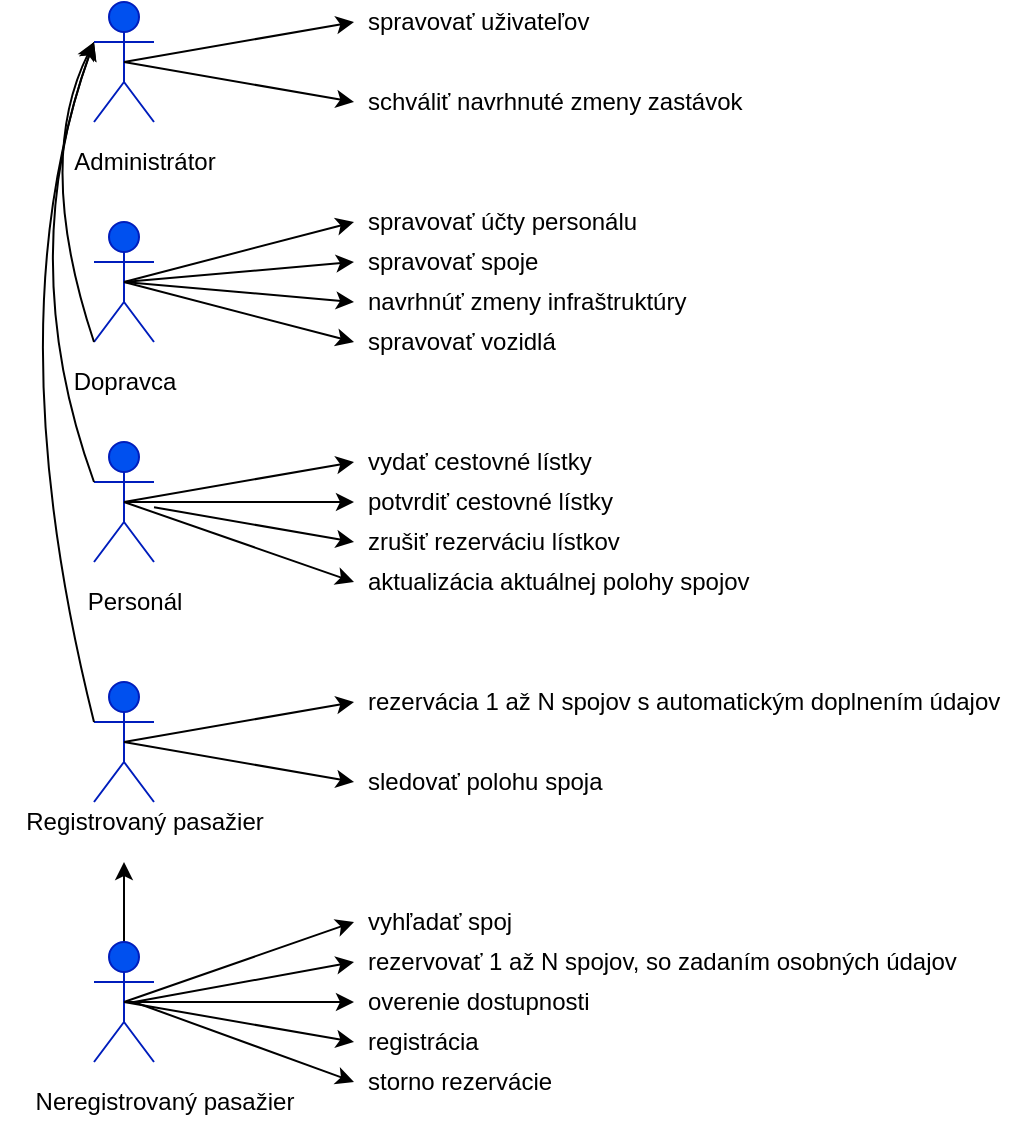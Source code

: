 <mxfile>
    <diagram id="4iMKoLZqdIBUcvshWCB1" name="Page-1">
        <mxGraphModel dx="1104" dy="727" grid="1" gridSize="10" guides="1" tooltips="1" connect="1" arrows="1" fold="1" page="1" pageScale="1" pageWidth="827" pageHeight="1169" math="0" shadow="0">
            <root>
                <mxCell id="0"/>
                <mxCell id="1" parent="0"/>
                <mxCell id="2" value="&amp;nbsp; &amp;nbsp; &amp;nbsp;administrator" style="shape=umlActor;verticalLabelPosition=bottom;verticalAlign=top;html=1;outlineConnect=0;fillColor=#0050ef;strokeColor=#001DBC;fontColor=#ffffff;" parent="1" vertex="1">
                    <mxGeometry x="70" y="150" width="30" height="60" as="geometry"/>
                </mxCell>
                <mxCell id="3" value="&amp;nbsp; &amp;nbsp; dopravca" style="shape=umlActor;verticalLabelPosition=bottom;verticalAlign=top;html=1;outlineConnect=0;fillColor=#0050ef;strokeColor=#001DBC;fontColor=#ffffff;" parent="1" vertex="1">
                    <mxGeometry x="70" y="260" width="30" height="60" as="geometry"/>
                </mxCell>
                <mxCell id="4" value="&amp;nbsp; &amp;nbsp; personal" style="shape=umlActor;verticalLabelPosition=bottom;verticalAlign=top;html=1;outlineConnect=0;fillColor=#0050ef;strokeColor=#001DBC;fontColor=#ffffff;" parent="1" vertex="1">
                    <mxGeometry x="70" y="370" width="30" height="60" as="geometry"/>
                </mxCell>
                <mxCell id="5" value="&amp;nbsp; &amp;nbsp; cestujúci" style="shape=umlActor;verticalLabelPosition=bottom;verticalAlign=top;html=1;outlineConnect=0;fillColor=#0050ef;strokeColor=#001DBC;fontColor=#ffffff;" parent="1" vertex="1">
                    <mxGeometry x="70" y="490" width="30" height="60" as="geometry"/>
                </mxCell>
                <mxCell id="20" style="edgeStyle=orthogonalEdgeStyle;rounded=0;orthogonalLoop=1;jettySize=auto;html=1;" parent="1" source="8" edge="1">
                    <mxGeometry relative="1" as="geometry">
                        <mxPoint x="85" y="580" as="targetPoint"/>
                    </mxGeometry>
                </mxCell>
                <mxCell id="8" value="neregistrovaný užívateľ" style="shape=umlActor;verticalLabelPosition=bottom;verticalAlign=top;html=1;outlineConnect=0;fillColor=#0050ef;strokeColor=#001DBC;fontColor=#ffffff;" parent="1" vertex="1">
                    <mxGeometry x="70" y="620" width="30" height="60" as="geometry"/>
                </mxCell>
                <mxCell id="11" value="" style="endArrow=classic;html=1;exitX=0.5;exitY=0.5;exitDx=0;exitDy=0;exitPerimeter=0;" parent="1" source="8" edge="1">
                    <mxGeometry width="50" height="50" relative="1" as="geometry">
                        <mxPoint x="150" y="660" as="sourcePoint"/>
                        <mxPoint x="200" y="610" as="targetPoint"/>
                    </mxGeometry>
                </mxCell>
                <mxCell id="12" value="&lt;div&gt;&lt;span&gt;vyhľadať spoj&lt;/span&gt;&lt;span style=&quot;white-space: pre&quot;&gt;&#9;&lt;/span&gt;&lt;/div&gt;" style="text;html=1;align=left;verticalAlign=middle;resizable=0;points=[];autosize=1;strokeColor=none;" parent="1" vertex="1">
                    <mxGeometry x="205" y="600" width="100" height="20" as="geometry"/>
                </mxCell>
                <mxCell id="13" value="" style="endArrow=classic;html=1;" parent="1" edge="1">
                    <mxGeometry width="50" height="50" relative="1" as="geometry">
                        <mxPoint x="90" y="650" as="sourcePoint"/>
                        <mxPoint x="200" y="630" as="targetPoint"/>
                    </mxGeometry>
                </mxCell>
                <mxCell id="14" value="rezervovať 1 až N spojov, so zadaním osobných údajov" style="text;html=1;align=left;verticalAlign=middle;resizable=0;points=[];autosize=1;strokeColor=none;" parent="1" vertex="1">
                    <mxGeometry x="205" y="620" width="310" height="20" as="geometry"/>
                </mxCell>
                <mxCell id="15" value="" style="endArrow=classic;html=1;exitX=0.5;exitY=0.5;exitDx=0;exitDy=0;exitPerimeter=0;" parent="1" source="8" edge="1">
                    <mxGeometry width="50" height="50" relative="1" as="geometry">
                        <mxPoint x="190" y="720" as="sourcePoint"/>
                        <mxPoint x="200" y="650" as="targetPoint"/>
                    </mxGeometry>
                </mxCell>
                <mxCell id="16" value="overenie dostupnosti" style="text;html=1;align=left;verticalAlign=middle;resizable=0;points=[];autosize=1;strokeColor=none;" parent="1" vertex="1">
                    <mxGeometry x="205" y="640" width="130" height="20" as="geometry"/>
                </mxCell>
                <mxCell id="17" value="" style="endArrow=classic;html=1;exitX=0.5;exitY=0.5;exitDx=0;exitDy=0;exitPerimeter=0;" parent="1" source="8" edge="1">
                    <mxGeometry width="50" height="50" relative="1" as="geometry">
                        <mxPoint x="230" y="730" as="sourcePoint"/>
                        <mxPoint x="200" y="670" as="targetPoint"/>
                    </mxGeometry>
                </mxCell>
                <mxCell id="18" value="registrácia" style="text;html=1;align=left;verticalAlign=middle;resizable=0;points=[];autosize=1;strokeColor=none;" parent="1" vertex="1">
                    <mxGeometry x="205" y="660" width="70" height="20" as="geometry"/>
                </mxCell>
                <mxCell id="19" value="" style="endArrow=classic;html=1;exitX=0.5;exitY=0.5;exitDx=0;exitDy=0;exitPerimeter=0;" parent="1" source="5" edge="1">
                    <mxGeometry width="50" height="50" relative="1" as="geometry">
                        <mxPoint x="160" y="550" as="sourcePoint"/>
                        <mxPoint x="200" y="500" as="targetPoint"/>
                    </mxGeometry>
                </mxCell>
                <mxCell id="21" value="rezervácia 1 až N spojov s automatickým doplnením údajov" style="text;html=1;align=left;verticalAlign=middle;resizable=0;points=[];autosize=1;strokeColor=none;" parent="1" vertex="1">
                    <mxGeometry x="205" y="490" width="330" height="20" as="geometry"/>
                </mxCell>
                <mxCell id="22" value="" style="endArrow=classic;html=1;exitX=0.5;exitY=0.5;exitDx=0;exitDy=0;exitPerimeter=0;" parent="1" source="5" edge="1">
                    <mxGeometry width="50" height="50" relative="1" as="geometry">
                        <mxPoint x="130" y="570" as="sourcePoint"/>
                        <mxPoint x="200" y="540" as="targetPoint"/>
                    </mxGeometry>
                </mxCell>
                <mxCell id="23" value="sledovať polohu spoja" style="text;html=1;align=left;verticalAlign=middle;resizable=0;points=[];autosize=1;strokeColor=none;" parent="1" vertex="1">
                    <mxGeometry x="205" y="530" width="130" height="20" as="geometry"/>
                </mxCell>
                <mxCell id="24" value="" style="endArrow=classic;html=1;exitX=0.5;exitY=0.5;exitDx=0;exitDy=0;exitPerimeter=0;" parent="1" source="4" edge="1">
                    <mxGeometry width="50" height="50" relative="1" as="geometry">
                        <mxPoint x="140" y="430" as="sourcePoint"/>
                        <mxPoint x="200" y="380" as="targetPoint"/>
                    </mxGeometry>
                </mxCell>
                <mxCell id="25" value="vydať cestovné lístky" style="text;html=1;align=left;verticalAlign=middle;resizable=0;points=[];autosize=1;strokeColor=none;" parent="1" vertex="1">
                    <mxGeometry x="205" y="370" width="130" height="20" as="geometry"/>
                </mxCell>
                <mxCell id="26" value="" style="endArrow=classic;html=1;exitX=0.5;exitY=0.5;exitDx=0;exitDy=0;exitPerimeter=0;" parent="1" source="4" edge="1">
                    <mxGeometry width="50" height="50" relative="1" as="geometry">
                        <mxPoint x="130" y="450" as="sourcePoint"/>
                        <mxPoint x="200" y="400" as="targetPoint"/>
                    </mxGeometry>
                </mxCell>
                <mxCell id="27" value="potvrdiť cestovné lístky" style="text;html=1;align=left;verticalAlign=middle;resizable=0;points=[];autosize=1;strokeColor=none;" parent="1" vertex="1">
                    <mxGeometry x="205" y="390" width="140" height="20" as="geometry"/>
                </mxCell>
                <mxCell id="28" value="" style="endArrow=classic;html=1;" parent="1" source="4" edge="1">
                    <mxGeometry width="50" height="50" relative="1" as="geometry">
                        <mxPoint x="140" y="460" as="sourcePoint"/>
                        <mxPoint x="200" y="420" as="targetPoint"/>
                    </mxGeometry>
                </mxCell>
                <mxCell id="29" value="zrušiť rezerváciu lístkov" style="text;html=1;align=left;verticalAlign=middle;resizable=0;points=[];autosize=1;strokeColor=none;" parent="1" vertex="1">
                    <mxGeometry x="205" y="410" width="140" height="20" as="geometry"/>
                </mxCell>
                <mxCell id="31" value="spravovať spoje" style="text;html=1;align=left;verticalAlign=middle;resizable=0;points=[];autosize=1;strokeColor=none;" parent="1" vertex="1">
                    <mxGeometry x="205" y="270" width="100" height="20" as="geometry"/>
                </mxCell>
                <mxCell id="32" value="" style="endArrow=classic;html=1;exitX=0.5;exitY=0.5;exitDx=0;exitDy=0;exitPerimeter=0;" parent="1" source="3" edge="1">
                    <mxGeometry width="50" height="50" relative="1" as="geometry">
                        <mxPoint x="100" y="340" as="sourcePoint"/>
                        <mxPoint x="200" y="260" as="targetPoint"/>
                    </mxGeometry>
                </mxCell>
                <mxCell id="33" value="spravovať účty personálu" style="text;html=1;align=left;verticalAlign=middle;resizable=0;points=[];autosize=1;strokeColor=none;" parent="1" vertex="1">
                    <mxGeometry x="205" y="250" width="150" height="20" as="geometry"/>
                </mxCell>
                <mxCell id="34" value="" style="endArrow=classic;html=1;exitX=0.5;exitY=0.5;exitDx=0;exitDy=0;exitPerimeter=0;" parent="1" source="3" edge="1">
                    <mxGeometry width="50" height="50" relative="1" as="geometry">
                        <mxPoint x="120" y="340" as="sourcePoint"/>
                        <mxPoint x="200" y="280" as="targetPoint"/>
                    </mxGeometry>
                </mxCell>
                <mxCell id="35" value="" style="endArrow=classic;html=1;exitX=0.5;exitY=0.5;exitDx=0;exitDy=0;exitPerimeter=0;" parent="1" source="3" edge="1">
                    <mxGeometry width="50" height="50" relative="1" as="geometry">
                        <mxPoint x="140" y="340" as="sourcePoint"/>
                        <mxPoint x="200" y="300" as="targetPoint"/>
                    </mxGeometry>
                </mxCell>
                <mxCell id="36" value="" style="endArrow=classic;html=1;exitX=0.5;exitY=0.5;exitDx=0;exitDy=0;exitPerimeter=0;" parent="1" source="4" edge="1">
                    <mxGeometry width="50" height="50" relative="1" as="geometry">
                        <mxPoint x="130" y="480" as="sourcePoint"/>
                        <mxPoint x="200" y="440" as="targetPoint"/>
                    </mxGeometry>
                </mxCell>
                <mxCell id="37" value="aktualizácia aktuálnej polohy spojov" style="text;html=1;align=left;verticalAlign=middle;resizable=0;points=[];autosize=1;strokeColor=none;" parent="1" vertex="1">
                    <mxGeometry x="205" y="430" width="210" height="20" as="geometry"/>
                </mxCell>
                <mxCell id="38" value="navrhnúť zmeny infraštruktúry" style="text;html=1;align=left;verticalAlign=middle;resizable=0;points=[];autosize=1;strokeColor=none;" parent="1" vertex="1">
                    <mxGeometry x="205" y="290" width="170" height="20" as="geometry"/>
                </mxCell>
                <mxCell id="39" value="" style="endArrow=classic;html=1;exitX=0.5;exitY=0.5;exitDx=0;exitDy=0;exitPerimeter=0;" parent="1" source="3" edge="1">
                    <mxGeometry width="50" height="50" relative="1" as="geometry">
                        <mxPoint x="140" y="360" as="sourcePoint"/>
                        <mxPoint x="200" y="320" as="targetPoint"/>
                    </mxGeometry>
                </mxCell>
                <mxCell id="40" value="spravovať vozidlá" style="text;html=1;align=left;verticalAlign=middle;resizable=0;points=[];autosize=1;strokeColor=none;" parent="1" vertex="1">
                    <mxGeometry x="205" y="310" width="110" height="20" as="geometry"/>
                </mxCell>
                <mxCell id="41" value="" style="curved=1;endArrow=classic;html=1;" parent="1" edge="1">
                    <mxGeometry width="50" height="50" relative="1" as="geometry">
                        <mxPoint x="70" y="390" as="sourcePoint"/>
                        <mxPoint x="70" y="170" as="targetPoint"/>
                        <Array as="points">
                            <mxPoint x="30" y="280"/>
                        </Array>
                    </mxGeometry>
                </mxCell>
                <mxCell id="43" value="" style="curved=1;endArrow=classic;html=1;" parent="1" edge="1">
                    <mxGeometry width="50" height="50" relative="1" as="geometry">
                        <mxPoint x="70" y="510" as="sourcePoint"/>
                        <mxPoint x="70" y="170" as="targetPoint"/>
                        <Array as="points">
                            <mxPoint x="20" y="310"/>
                        </Array>
                    </mxGeometry>
                </mxCell>
                <mxCell id="44" value="" style="curved=1;endArrow=classic;html=1;entryX=0;entryY=0.333;entryDx=0;entryDy=0;entryPerimeter=0;exitX=0;exitY=1;exitDx=0;exitDy=0;exitPerimeter=0;" parent="1" source="3" target="2" edge="1">
                    <mxGeometry width="50" height="50" relative="1" as="geometry">
                        <mxPoint x="10" y="250" as="sourcePoint"/>
                        <mxPoint x="60" y="200" as="targetPoint"/>
                        <Array as="points">
                            <mxPoint x="40" y="230"/>
                        </Array>
                    </mxGeometry>
                </mxCell>
                <mxCell id="45" value="" style="endArrow=classic;html=1;exitX=0.5;exitY=0.5;exitDx=0;exitDy=0;exitPerimeter=0;" parent="1" source="2" edge="1">
                    <mxGeometry width="50" height="50" relative="1" as="geometry">
                        <mxPoint x="130" y="190" as="sourcePoint"/>
                        <mxPoint x="200" y="160" as="targetPoint"/>
                    </mxGeometry>
                </mxCell>
                <mxCell id="46" value="spravovať uživateľov" style="text;html=1;align=left;verticalAlign=middle;resizable=0;points=[];autosize=1;strokeColor=none;" parent="1" vertex="1">
                    <mxGeometry x="205" y="150" width="130" height="20" as="geometry"/>
                </mxCell>
                <mxCell id="47" value="" style="endArrow=classic;html=1;exitX=0.5;exitY=0.5;exitDx=0;exitDy=0;exitPerimeter=0;" parent="1" source="2" edge="1">
                    <mxGeometry width="50" height="50" relative="1" as="geometry">
                        <mxPoint x="100" y="170" as="sourcePoint"/>
                        <mxPoint x="200" y="200" as="targetPoint"/>
                    </mxGeometry>
                </mxCell>
                <mxCell id="48" value="schváliť navrhnuté zmeny zastávok" style="text;html=1;align=left;verticalAlign=middle;resizable=0;points=[];autosize=1;strokeColor=none;" parent="1" vertex="1">
                    <mxGeometry x="205" y="190" width="200" height="20" as="geometry"/>
                </mxCell>
                <mxCell id="49" value="" style="endArrow=classic;html=1;" parent="1" edge="1">
                    <mxGeometry width="50" height="50" relative="1" as="geometry">
                        <mxPoint x="90" y="650" as="sourcePoint"/>
                        <mxPoint x="200" y="690" as="targetPoint"/>
                    </mxGeometry>
                </mxCell>
                <mxCell id="51" value="storno rezervácie" style="text;html=1;align=left;verticalAlign=middle;resizable=0;points=[];autosize=1;strokeColor=none;" parent="1" vertex="1">
                    <mxGeometry x="205" y="680" width="110" height="20" as="geometry"/>
                </mxCell>
                <mxCell id="52" value="Administrátor" style="text;html=1;align=center;verticalAlign=middle;resizable=0;points=[];autosize=1;strokeColor=none;" vertex="1" parent="1">
                    <mxGeometry x="50" y="220" width="90" height="20" as="geometry"/>
                </mxCell>
                <mxCell id="53" value="Dopravca" style="text;html=1;align=center;verticalAlign=middle;resizable=0;points=[];autosize=1;strokeColor=none;" vertex="1" parent="1">
                    <mxGeometry x="50" y="330" width="70" height="20" as="geometry"/>
                </mxCell>
                <mxCell id="54" value="Personál" style="text;html=1;align=center;verticalAlign=middle;resizable=0;points=[];autosize=1;strokeColor=none;" vertex="1" parent="1">
                    <mxGeometry x="60" y="440" width="60" height="20" as="geometry"/>
                </mxCell>
                <mxCell id="55" value="Registrovaný pasažier" style="text;html=1;align=center;verticalAlign=middle;resizable=0;points=[];autosize=1;strokeColor=none;" vertex="1" parent="1">
                    <mxGeometry x="30" y="550" width="130" height="20" as="geometry"/>
                </mxCell>
                <mxCell id="56" value="Neregistrovaný pasažier" style="text;html=1;align=center;verticalAlign=middle;resizable=0;points=[];autosize=1;strokeColor=none;" vertex="1" parent="1">
                    <mxGeometry x="35" y="690" width="140" height="20" as="geometry"/>
                </mxCell>
            </root>
        </mxGraphModel>
    </diagram>
</mxfile>